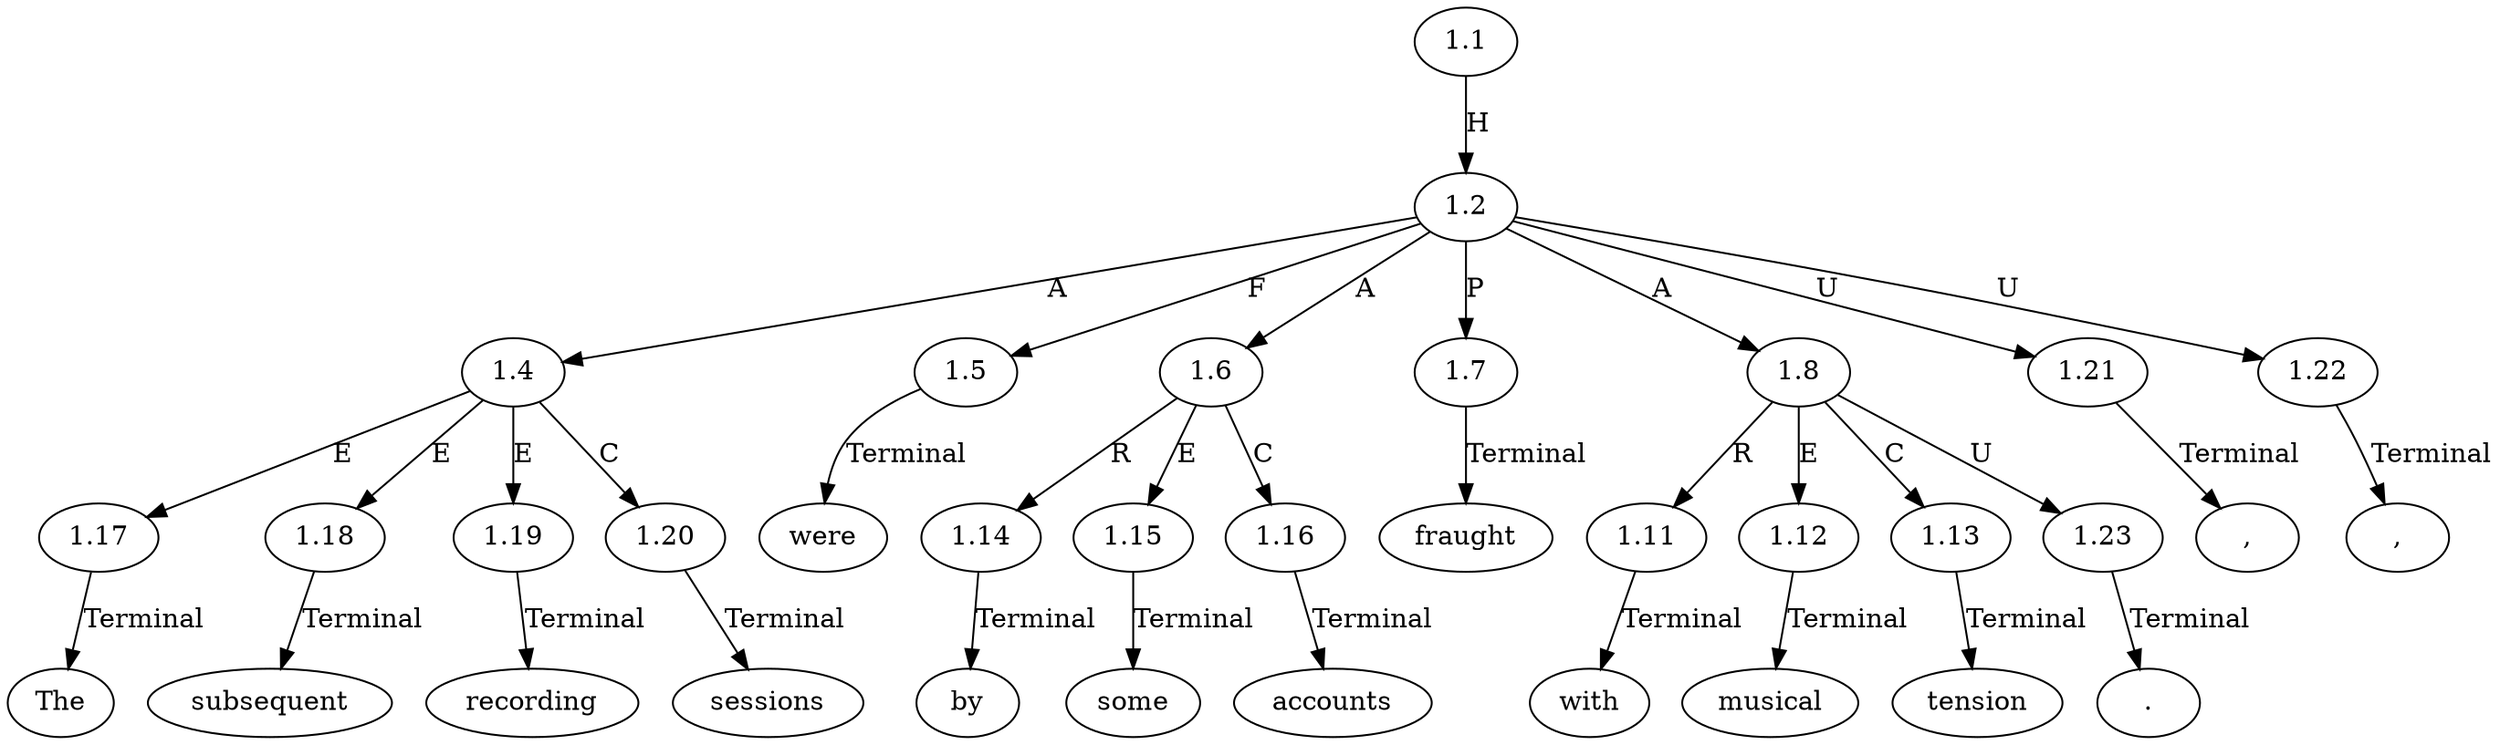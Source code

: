 // Graph
digraph {
	0.1 [label=The ordering=out]
	0.10 [label="," ordering=out]
	0.11 [label=fraught ordering=out]
	0.12 [label=with ordering=out]
	0.13 [label=musical ordering=out]
	0.14 [label=tension ordering=out]
	0.15 [label="." ordering=out]
	0.2 [label=subsequent ordering=out]
	0.3 [label=recording ordering=out]
	0.4 [label=sessions ordering=out]
	0.5 [label=were ordering=out]
	0.6 [label="," ordering=out]
	0.7 [label=by ordering=out]
	0.8 [label=some ordering=out]
	0.9 [label=accounts ordering=out]
	1.1 [label=1.1 ordering=out]
	1.2 [label=1.2 ordering=out]
	1.4 [label=1.4 ordering=out]
	1.5 [label=1.5 ordering=out]
	1.6 [label=1.6 ordering=out]
	1.7 [label=1.7 ordering=out]
	1.8 [label=1.8 ordering=out]
	1.11 [label=1.11 ordering=out]
	1.12 [label=1.12 ordering=out]
	1.13 [label=1.13 ordering=out]
	1.14 [label=1.14 ordering=out]
	1.15 [label=1.15 ordering=out]
	1.16 [label=1.16 ordering=out]
	1.17 [label=1.17 ordering=out]
	1.18 [label=1.18 ordering=out]
	1.19 [label=1.19 ordering=out]
	1.20 [label=1.20 ordering=out]
	1.21 [label=1.21 ordering=out]
	1.22 [label=1.22 ordering=out]
	1.23 [label=1.23 ordering=out]
	1.1 -> 1.2 [label=H ordering=out]
	1.2 -> 1.4 [label=A ordering=out]
	1.2 -> 1.5 [label=F ordering=out]
	1.2 -> 1.6 [label=A ordering=out]
	1.2 -> 1.7 [label=P ordering=out]
	1.2 -> 1.8 [label=A ordering=out]
	1.2 -> 1.21 [label=U ordering=out]
	1.2 -> 1.22 [label=U ordering=out]
	1.4 -> 1.17 [label=E ordering=out]
	1.4 -> 1.18 [label=E ordering=out]
	1.4 -> 1.19 [label=E ordering=out]
	1.4 -> 1.20 [label=C ordering=out]
	1.5 -> 0.5 [label=Terminal ordering=out]
	1.6 -> 1.14 [label=R ordering=out]
	1.6 -> 1.15 [label=E ordering=out]
	1.6 -> 1.16 [label=C ordering=out]
	1.7 -> 0.11 [label=Terminal ordering=out]
	1.8 -> 1.11 [label=R ordering=out]
	1.8 -> 1.12 [label=E ordering=out]
	1.8 -> 1.13 [label=C ordering=out]
	1.8 -> 1.23 [label=U ordering=out]
	1.11 -> 0.12 [label=Terminal ordering=out]
	1.12 -> 0.13 [label=Terminal ordering=out]
	1.13 -> 0.14 [label=Terminal ordering=out]
	1.14 -> 0.7 [label=Terminal ordering=out]
	1.15 -> 0.8 [label=Terminal ordering=out]
	1.16 -> 0.9 [label=Terminal ordering=out]
	1.17 -> 0.1 [label=Terminal ordering=out]
	1.18 -> 0.2 [label=Terminal ordering=out]
	1.19 -> 0.3 [label=Terminal ordering=out]
	1.20 -> 0.4 [label=Terminal ordering=out]
	1.21 -> 0.6 [label=Terminal ordering=out]
	1.22 -> 0.10 [label=Terminal ordering=out]
	1.23 -> 0.15 [label=Terminal ordering=out]
}
